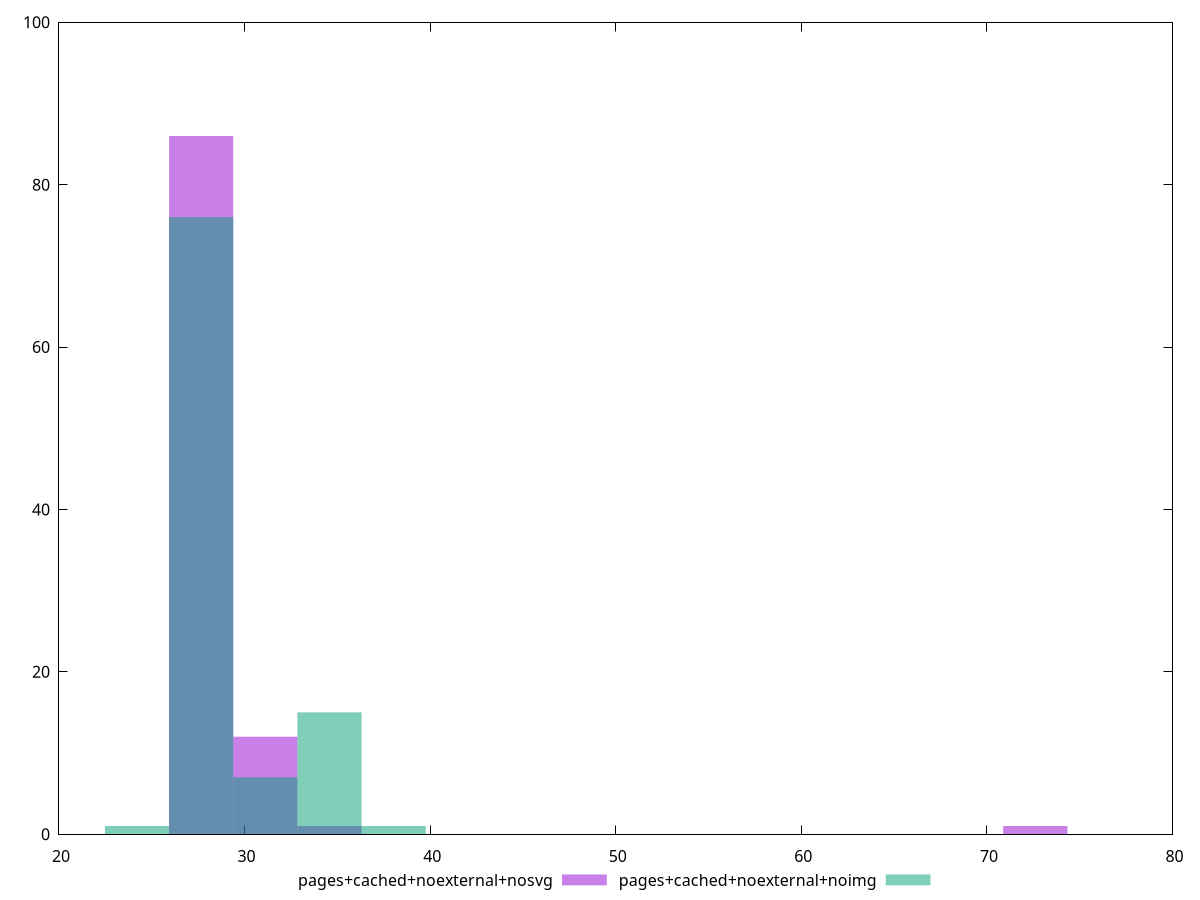 reset
set terminal svg size 640, 500 enhanced background rgb 'white'
set output "reprap/max-potential-fid/comparison/histogram/7_vs_8.svg"

$pagesCachedNoexternalNosvg <<EOF
27.659381920329796 86
72.60587754086572 1
31.11680466037102 12
34.57422740041225 1
EOF

$pagesCachedNoexternalNoimg <<EOF
27.659381920329796 76
34.57422740041225 15
31.11680466037102 7
24.201959180288572 1
38.03165014045347 1
EOF

set key outside below
set boxwidth 3.4574227400412245
set yrange [0:100]
set style fill transparent solid 0.5 noborder

plot \
  $pagesCachedNoexternalNosvg title "pages+cached+noexternal+nosvg" with boxes, \
  $pagesCachedNoexternalNoimg title "pages+cached+noexternal+noimg" with boxes, \


reset